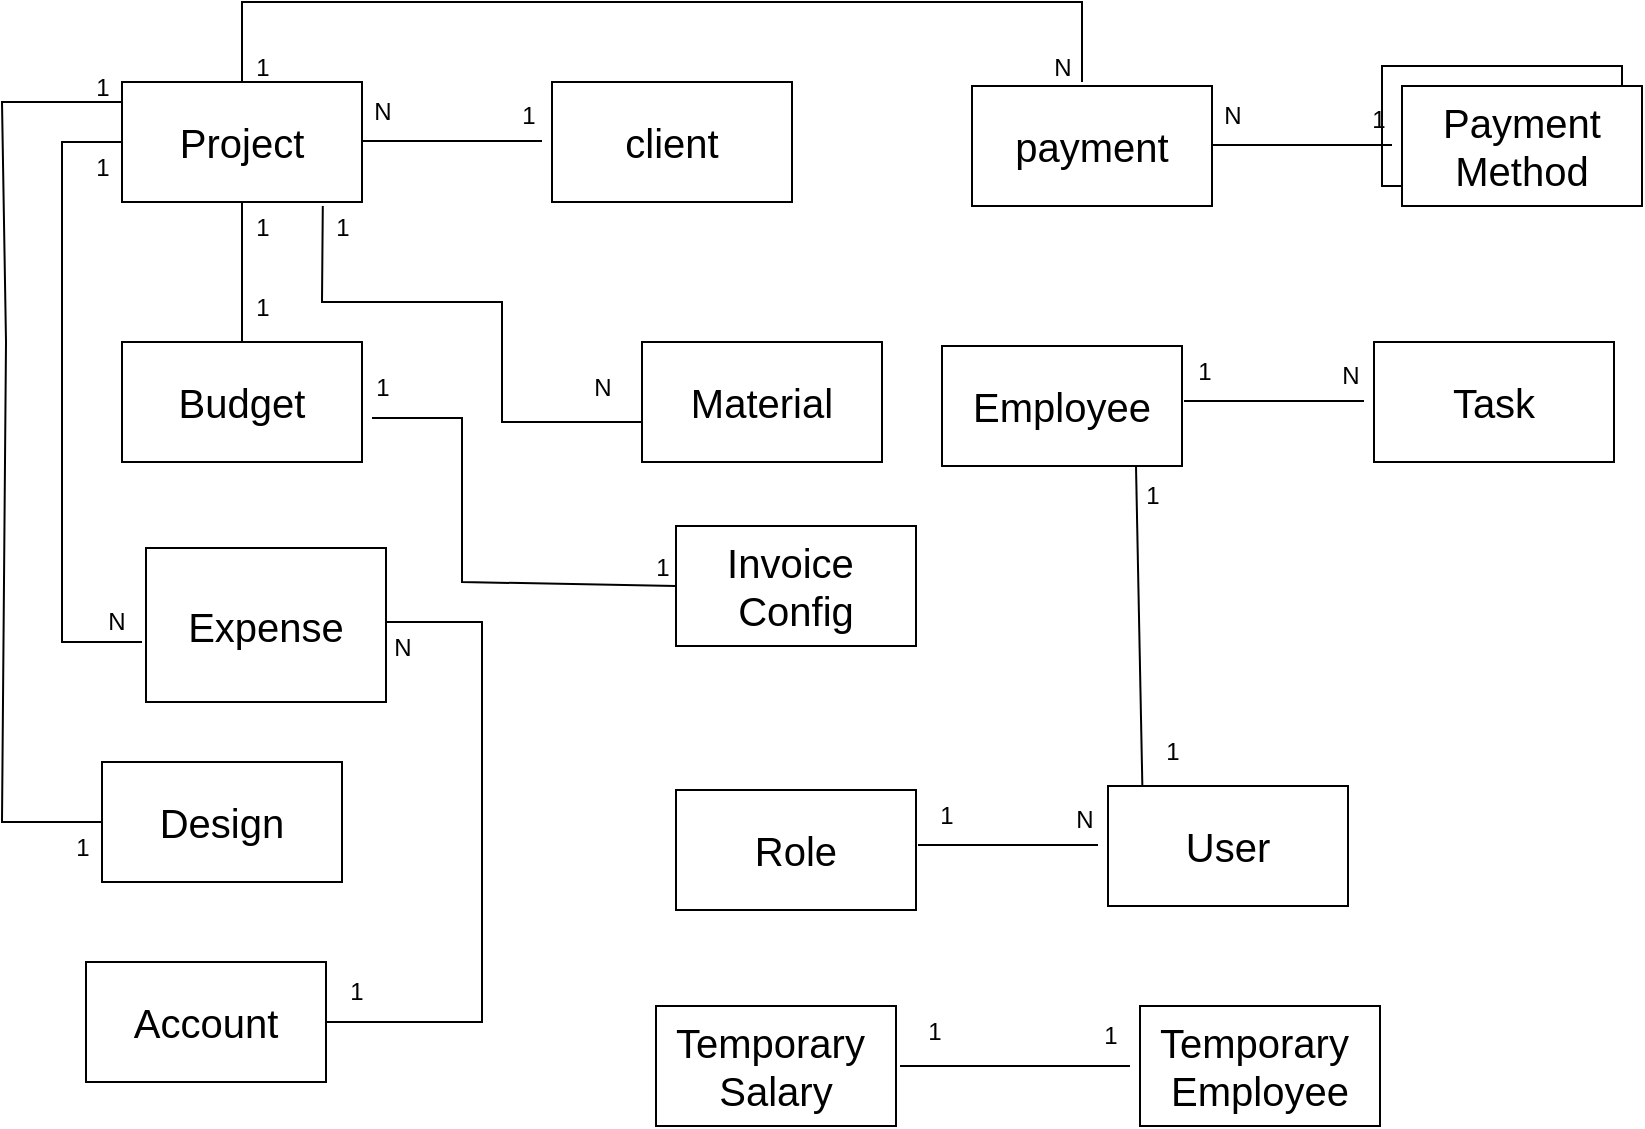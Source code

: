 <mxfile version="24.2.1" type="device">
  <diagram name="Page-1" id="BHaeUw2jec1ACdndj3Xi">
    <mxGraphModel dx="910" dy="459" grid="1" gridSize="10" guides="1" tooltips="1" connect="1" arrows="1" fold="1" page="1" pageScale="1" pageWidth="827" pageHeight="1169" math="0" shadow="0">
      <root>
        <mxCell id="0" />
        <mxCell id="1" parent="0" />
        <mxCell id="_d0kSf7f0uNMeueQVCch-12" value="&lt;font style=&quot;font-size: 20px;&quot;&gt;Payment&lt;/font&gt;&lt;div&gt;&lt;font style=&quot;font-size: 20px;&quot;&gt;Method&lt;/font&gt;&lt;/div&gt;" style="rounded=0;whiteSpace=wrap;html=1;" vertex="1" parent="1">
          <mxGeometry x="730" y="82" width="120" height="60" as="geometry" />
        </mxCell>
        <mxCell id="_d0kSf7f0uNMeueQVCch-475" value="&lt;font style=&quot;font-size: 20px;&quot;&gt;Project&lt;/font&gt;" style="rounded=0;whiteSpace=wrap;html=1;" vertex="1" parent="1">
          <mxGeometry x="100" y="90" width="120" height="60" as="geometry" />
        </mxCell>
        <mxCell id="_d0kSf7f0uNMeueQVCch-476" value="" style="endArrow=none;html=1;rounded=0;" edge="1" parent="1">
          <mxGeometry width="50" height="50" relative="1" as="geometry">
            <mxPoint x="220" y="119.5" as="sourcePoint" />
            <mxPoint x="310" y="119.5" as="targetPoint" />
            <Array as="points">
              <mxPoint x="260" y="119.5" />
            </Array>
          </mxGeometry>
        </mxCell>
        <mxCell id="_d0kSf7f0uNMeueQVCch-477" value="&lt;font style=&quot;font-size: 20px;&quot;&gt;client&lt;/font&gt;" style="rounded=0;whiteSpace=wrap;html=1;" vertex="1" parent="1">
          <mxGeometry x="315" y="90" width="120" height="60" as="geometry" />
        </mxCell>
        <mxCell id="_d0kSf7f0uNMeueQVCch-478" value="&lt;font style=&quot;font-size: 20px;&quot;&gt;Budget&lt;/font&gt;" style="rounded=0;whiteSpace=wrap;html=1;" vertex="1" parent="1">
          <mxGeometry x="100" y="220" width="120" height="60" as="geometry" />
        </mxCell>
        <mxCell id="_d0kSf7f0uNMeueQVCch-479" value="" style="endArrow=none;html=1;rounded=0;exitX=0.5;exitY=1;exitDx=0;exitDy=0;entryX=0.5;entryY=0;entryDx=0;entryDy=0;" edge="1" parent="1" source="_d0kSf7f0uNMeueQVCch-475" target="_d0kSf7f0uNMeueQVCch-478">
          <mxGeometry width="50" height="50" relative="1" as="geometry">
            <mxPoint x="120" y="190" as="sourcePoint" />
            <mxPoint x="160" y="210" as="targetPoint" />
            <Array as="points">
              <mxPoint x="160" y="190" />
            </Array>
          </mxGeometry>
        </mxCell>
        <mxCell id="_d0kSf7f0uNMeueQVCch-480" value="N" style="text;html=1;align=center;verticalAlign=middle;resizable=0;points=[];autosize=1;strokeColor=none;fillColor=none;" vertex="1" parent="1">
          <mxGeometry x="215" y="90" width="30" height="30" as="geometry" />
        </mxCell>
        <mxCell id="_d0kSf7f0uNMeueQVCch-481" value="1" style="text;html=1;align=center;verticalAlign=middle;resizable=0;points=[];autosize=1;strokeColor=none;fillColor=none;" vertex="1" parent="1">
          <mxGeometry x="288" y="92" width="30" height="30" as="geometry" />
        </mxCell>
        <mxCell id="_d0kSf7f0uNMeueQVCch-482" value="1" style="text;html=1;align=center;verticalAlign=middle;resizable=0;points=[];autosize=1;strokeColor=none;fillColor=none;rotation=0;" vertex="1" parent="1">
          <mxGeometry x="155" y="148" width="30" height="30" as="geometry" />
        </mxCell>
        <mxCell id="_d0kSf7f0uNMeueQVCch-483" value="1" style="text;html=1;align=center;verticalAlign=middle;resizable=0;points=[];autosize=1;strokeColor=none;fillColor=none;" vertex="1" parent="1">
          <mxGeometry x="155" y="188" width="30" height="30" as="geometry" />
        </mxCell>
        <mxCell id="_d0kSf7f0uNMeueQVCch-484" value="&lt;font style=&quot;font-size: 20px;&quot;&gt;payment&lt;/font&gt;" style="rounded=0;whiteSpace=wrap;html=1;" vertex="1" parent="1">
          <mxGeometry x="525" y="92" width="120" height="60" as="geometry" />
        </mxCell>
        <mxCell id="_d0kSf7f0uNMeueQVCch-485" value="" style="endArrow=none;html=1;rounded=0;" edge="1" parent="1">
          <mxGeometry width="50" height="50" relative="1" as="geometry">
            <mxPoint x="645" y="121.5" as="sourcePoint" />
            <mxPoint x="735" y="121.5" as="targetPoint" />
            <Array as="points">
              <mxPoint x="685" y="121.5" />
            </Array>
          </mxGeometry>
        </mxCell>
        <mxCell id="_d0kSf7f0uNMeueQVCch-486" value="&lt;font style=&quot;font-size: 20px;&quot;&gt;Payment&lt;/font&gt;&lt;div&gt;&lt;font style=&quot;font-size: 20px;&quot;&gt;Method&lt;/font&gt;&lt;/div&gt;" style="rounded=0;whiteSpace=wrap;html=1;" vertex="1" parent="1">
          <mxGeometry x="740" y="92" width="120" height="60" as="geometry" />
        </mxCell>
        <mxCell id="_d0kSf7f0uNMeueQVCch-487" value="N" style="text;html=1;align=center;verticalAlign=middle;resizable=0;points=[];autosize=1;strokeColor=none;fillColor=none;" vertex="1" parent="1">
          <mxGeometry x="640" y="92" width="30" height="30" as="geometry" />
        </mxCell>
        <mxCell id="_d0kSf7f0uNMeueQVCch-488" value="1" style="text;html=1;align=center;verticalAlign=middle;resizable=0;points=[];autosize=1;strokeColor=none;fillColor=none;" vertex="1" parent="1">
          <mxGeometry x="713" y="94" width="30" height="30" as="geometry" />
        </mxCell>
        <mxCell id="_d0kSf7f0uNMeueQVCch-489" value="" style="endArrow=none;html=1;rounded=0;exitX=0.5;exitY=0;exitDx=0;exitDy=0;" edge="1" parent="1" source="_d0kSf7f0uNMeueQVCch-475">
          <mxGeometry width="50" height="50" relative="1" as="geometry">
            <mxPoint x="155" y="80" as="sourcePoint" />
            <mxPoint x="580" y="90" as="targetPoint" />
            <Array as="points">
              <mxPoint x="160" y="50" />
              <mxPoint x="380" y="50" />
              <mxPoint x="490" y="50" />
              <mxPoint x="550" y="50" />
              <mxPoint x="580" y="50" />
            </Array>
          </mxGeometry>
        </mxCell>
        <mxCell id="_d0kSf7f0uNMeueQVCch-490" value="&lt;font style=&quot;font-size: 20px;&quot;&gt;Employee&lt;/font&gt;" style="rounded=0;whiteSpace=wrap;html=1;" vertex="1" parent="1">
          <mxGeometry x="510" y="222" width="120" height="60" as="geometry" />
        </mxCell>
        <mxCell id="_d0kSf7f0uNMeueQVCch-491" value="" style="endArrow=none;html=1;rounded=0;" edge="1" parent="1">
          <mxGeometry width="50" height="50" relative="1" as="geometry">
            <mxPoint x="631" y="249.5" as="sourcePoint" />
            <mxPoint x="721" y="249.5" as="targetPoint" />
            <Array as="points">
              <mxPoint x="671" y="249.5" />
            </Array>
          </mxGeometry>
        </mxCell>
        <mxCell id="_d0kSf7f0uNMeueQVCch-492" value="&lt;font style=&quot;font-size: 20px;&quot;&gt;Task&lt;/font&gt;" style="rounded=0;whiteSpace=wrap;html=1;" vertex="1" parent="1">
          <mxGeometry x="726" y="220" width="120" height="60" as="geometry" />
        </mxCell>
        <mxCell id="_d0kSf7f0uNMeueQVCch-493" value="1" style="text;html=1;align=center;verticalAlign=middle;resizable=0;points=[];autosize=1;strokeColor=none;fillColor=none;" vertex="1" parent="1">
          <mxGeometry x="626" y="220" width="30" height="30" as="geometry" />
        </mxCell>
        <mxCell id="_d0kSf7f0uNMeueQVCch-494" value="N" style="text;html=1;align=center;verticalAlign=middle;resizable=0;points=[];autosize=1;strokeColor=none;fillColor=none;" vertex="1" parent="1">
          <mxGeometry x="699" y="222" width="30" height="30" as="geometry" />
        </mxCell>
        <mxCell id="_d0kSf7f0uNMeueQVCch-495" value="1" style="text;html=1;align=center;verticalAlign=middle;resizable=0;points=[];autosize=1;strokeColor=none;fillColor=none;" vertex="1" parent="1">
          <mxGeometry x="155" y="68" width="30" height="30" as="geometry" />
        </mxCell>
        <mxCell id="_d0kSf7f0uNMeueQVCch-496" value="N" style="text;html=1;align=center;verticalAlign=middle;resizable=0;points=[];autosize=1;strokeColor=none;fillColor=none;" vertex="1" parent="1">
          <mxGeometry x="555" y="68" width="30" height="30" as="geometry" />
        </mxCell>
        <mxCell id="_d0kSf7f0uNMeueQVCch-497" value="&lt;font style=&quot;font-size: 20px;&quot;&gt;Material&lt;/font&gt;" style="rounded=0;whiteSpace=wrap;html=1;" vertex="1" parent="1">
          <mxGeometry x="360" y="220" width="120" height="60" as="geometry" />
        </mxCell>
        <mxCell id="_d0kSf7f0uNMeueQVCch-498" value="" style="endArrow=none;html=1;rounded=0;entryX=0.92;entryY=1.033;entryDx=0;entryDy=0;entryPerimeter=0;exitX=0;exitY=0.667;exitDx=0;exitDy=0;exitPerimeter=0;" edge="1" parent="1" source="_d0kSf7f0uNMeueQVCch-497">
          <mxGeometry width="50" height="50" relative="1" as="geometry">
            <mxPoint x="320" y="270" as="sourcePoint" />
            <mxPoint x="200.4" y="152.0" as="targetPoint" />
            <Array as="points">
              <mxPoint x="290" y="260" />
              <mxPoint x="290" y="200" />
              <mxPoint x="200" y="200.02" />
            </Array>
          </mxGeometry>
        </mxCell>
        <mxCell id="_d0kSf7f0uNMeueQVCch-499" value="1" style="text;html=1;align=center;verticalAlign=middle;resizable=0;points=[];autosize=1;strokeColor=none;fillColor=none;" vertex="1" parent="1">
          <mxGeometry x="195" y="148" width="30" height="30" as="geometry" />
        </mxCell>
        <mxCell id="_d0kSf7f0uNMeueQVCch-500" value="N" style="text;html=1;align=center;verticalAlign=middle;resizable=0;points=[];autosize=1;strokeColor=none;fillColor=none;" vertex="1" parent="1">
          <mxGeometry x="325" y="228" width="30" height="30" as="geometry" />
        </mxCell>
        <mxCell id="_d0kSf7f0uNMeueQVCch-501" value="&lt;font style=&quot;font-size: 20px;&quot;&gt;Expense&lt;/font&gt;" style="rounded=0;whiteSpace=wrap;html=1;" vertex="1" parent="1">
          <mxGeometry x="112" y="323" width="120" height="77" as="geometry" />
        </mxCell>
        <mxCell id="_d0kSf7f0uNMeueQVCch-502" value="" style="endArrow=none;html=1;rounded=0;" edge="1" parent="1">
          <mxGeometry width="50" height="50" relative="1" as="geometry">
            <mxPoint x="110" y="370" as="sourcePoint" />
            <mxPoint x="100" y="120" as="targetPoint" />
            <Array as="points">
              <mxPoint x="90" y="370" />
              <mxPoint x="70" y="370" />
              <mxPoint x="70" y="250" />
              <mxPoint x="70" y="120" />
            </Array>
          </mxGeometry>
        </mxCell>
        <mxCell id="_d0kSf7f0uNMeueQVCch-503" value="1" style="text;html=1;align=center;verticalAlign=middle;resizable=0;points=[];autosize=1;strokeColor=none;fillColor=none;" vertex="1" parent="1">
          <mxGeometry x="75" y="118" width="30" height="30" as="geometry" />
        </mxCell>
        <mxCell id="_d0kSf7f0uNMeueQVCch-504" value="N" style="text;html=1;align=center;verticalAlign=middle;resizable=0;points=[];autosize=1;strokeColor=none;fillColor=none;" vertex="1" parent="1">
          <mxGeometry x="82" y="345" width="30" height="30" as="geometry" />
        </mxCell>
        <mxCell id="_d0kSf7f0uNMeueQVCch-505" value="&lt;font style=&quot;font-size: 20px;&quot;&gt;Role&lt;/font&gt;" style="rounded=0;whiteSpace=wrap;html=1;" vertex="1" parent="1">
          <mxGeometry x="377" y="444" width="120" height="60" as="geometry" />
        </mxCell>
        <mxCell id="_d0kSf7f0uNMeueQVCch-506" value="" style="endArrow=none;html=1;rounded=0;" edge="1" parent="1">
          <mxGeometry width="50" height="50" relative="1" as="geometry">
            <mxPoint x="498" y="471.5" as="sourcePoint" />
            <mxPoint x="588" y="471.5" as="targetPoint" />
            <Array as="points">
              <mxPoint x="538" y="471.5" />
            </Array>
          </mxGeometry>
        </mxCell>
        <mxCell id="_d0kSf7f0uNMeueQVCch-507" value="&lt;font style=&quot;font-size: 20px;&quot;&gt;User&lt;/font&gt;" style="rounded=0;whiteSpace=wrap;html=1;" vertex="1" parent="1">
          <mxGeometry x="593" y="442" width="120" height="60" as="geometry" />
        </mxCell>
        <mxCell id="_d0kSf7f0uNMeueQVCch-508" value="1" style="text;html=1;align=center;verticalAlign=middle;resizable=0;points=[];autosize=1;strokeColor=none;fillColor=none;" vertex="1" parent="1">
          <mxGeometry x="497" y="442" width="30" height="30" as="geometry" />
        </mxCell>
        <mxCell id="_d0kSf7f0uNMeueQVCch-509" value="N" style="text;html=1;align=center;verticalAlign=middle;resizable=0;points=[];autosize=1;strokeColor=none;fillColor=none;" vertex="1" parent="1">
          <mxGeometry x="566" y="444" width="30" height="30" as="geometry" />
        </mxCell>
        <mxCell id="_d0kSf7f0uNMeueQVCch-510" value="" style="endArrow=none;html=1;rounded=0;entryX=0;entryY=0.167;entryDx=0;entryDy=0;entryPerimeter=0;" edge="1" parent="1" target="_d0kSf7f0uNMeueQVCch-475">
          <mxGeometry width="50" height="50" relative="1" as="geometry">
            <mxPoint x="90" y="460" as="sourcePoint" />
            <mxPoint x="100" y="95" as="targetPoint" />
            <Array as="points">
              <mxPoint x="90" y="460" />
              <mxPoint x="40" y="460" />
              <mxPoint x="42" y="220" />
              <mxPoint x="40" y="100" />
            </Array>
          </mxGeometry>
        </mxCell>
        <mxCell id="_d0kSf7f0uNMeueQVCch-511" value="&lt;font style=&quot;font-size: 20px;&quot;&gt;Design&lt;/font&gt;" style="rounded=0;whiteSpace=wrap;html=1;" vertex="1" parent="1">
          <mxGeometry x="90" y="430" width="120" height="60" as="geometry" />
        </mxCell>
        <mxCell id="_d0kSf7f0uNMeueQVCch-512" value="&lt;font style=&quot;font-size: 20px;&quot;&gt;Temporary&amp;nbsp;&lt;/font&gt;&lt;div&gt;&lt;font style=&quot;font-size: 20px;&quot;&gt;Salary&lt;/font&gt;&lt;/div&gt;" style="rounded=0;whiteSpace=wrap;html=1;" vertex="1" parent="1">
          <mxGeometry x="367" y="552" width="120" height="60" as="geometry" />
        </mxCell>
        <mxCell id="_d0kSf7f0uNMeueQVCch-513" value="&lt;font style=&quot;font-size: 20px;&quot;&gt;Temporary&amp;nbsp;&lt;/font&gt;&lt;div&gt;&lt;font style=&quot;font-size: 20px;&quot;&gt;Employee&lt;/font&gt;&lt;/div&gt;" style="rounded=0;whiteSpace=wrap;html=1;" vertex="1" parent="1">
          <mxGeometry x="609" y="552" width="120" height="60" as="geometry" />
        </mxCell>
        <mxCell id="_d0kSf7f0uNMeueQVCch-514" value="&lt;span style=&quot;font-size: 20px;&quot;&gt;Account&lt;/span&gt;" style="rounded=0;whiteSpace=wrap;html=1;" vertex="1" parent="1">
          <mxGeometry x="82" y="530" width="120" height="60" as="geometry" />
        </mxCell>
        <mxCell id="_d0kSf7f0uNMeueQVCch-515" value="" style="endArrow=none;html=1;rounded=0;" edge="1" parent="1">
          <mxGeometry width="50" height="50" relative="1" as="geometry">
            <mxPoint x="489" y="582" as="sourcePoint" />
            <mxPoint x="604" y="582" as="targetPoint" />
          </mxGeometry>
        </mxCell>
        <mxCell id="_d0kSf7f0uNMeueQVCch-516" value="1" style="text;html=1;align=center;verticalAlign=middle;resizable=0;points=[];autosize=1;strokeColor=none;fillColor=none;" vertex="1" parent="1">
          <mxGeometry x="65" y="458" width="30" height="30" as="geometry" />
        </mxCell>
        <mxCell id="_d0kSf7f0uNMeueQVCch-517" value="1" style="text;html=1;align=center;verticalAlign=middle;resizable=0;points=[];autosize=1;strokeColor=none;fillColor=none;" vertex="1" parent="1">
          <mxGeometry x="75" y="78" width="30" height="30" as="geometry" />
        </mxCell>
        <mxCell id="_d0kSf7f0uNMeueQVCch-518" value="1" style="text;html=1;align=center;verticalAlign=middle;resizable=0;points=[];autosize=1;strokeColor=none;fillColor=none;" vertex="1" parent="1">
          <mxGeometry x="579" y="552" width="30" height="30" as="geometry" />
        </mxCell>
        <mxCell id="_d0kSf7f0uNMeueQVCch-519" value="1" style="text;html=1;align=center;verticalAlign=middle;resizable=0;points=[];autosize=1;strokeColor=none;fillColor=none;" vertex="1" parent="1">
          <mxGeometry x="491" y="550" width="30" height="30" as="geometry" />
        </mxCell>
        <mxCell id="_d0kSf7f0uNMeueQVCch-520" value="" style="endArrow=none;html=1;rounded=0;entryX=1;entryY=0.5;entryDx=0;entryDy=0;" edge="1" parent="1" target="_d0kSf7f0uNMeueQVCch-514">
          <mxGeometry width="50" height="50" relative="1" as="geometry">
            <mxPoint x="232" y="360" as="sourcePoint" />
            <mxPoint x="300" y="570" as="targetPoint" />
            <Array as="points">
              <mxPoint x="280" y="360" />
              <mxPoint x="280" y="470" />
              <mxPoint x="280" y="560" />
            </Array>
          </mxGeometry>
        </mxCell>
        <mxCell id="_d0kSf7f0uNMeueQVCch-521" value="N" style="text;html=1;align=center;verticalAlign=middle;resizable=0;points=[];autosize=1;strokeColor=none;fillColor=none;" vertex="1" parent="1">
          <mxGeometry x="225" y="358" width="30" height="30" as="geometry" />
        </mxCell>
        <mxCell id="_d0kSf7f0uNMeueQVCch-522" value="1" style="text;html=1;align=center;verticalAlign=middle;resizable=0;points=[];autosize=1;strokeColor=none;fillColor=none;" vertex="1" parent="1">
          <mxGeometry x="202" y="530" width="30" height="30" as="geometry" />
        </mxCell>
        <mxCell id="_d0kSf7f0uNMeueQVCch-523" value="" style="endArrow=none;html=1;rounded=0;exitX=0.75;exitY=1;exitDx=0;exitDy=0;entryX=0.006;entryY=1.067;entryDx=0;entryDy=0;entryPerimeter=0;" edge="1" parent="1" target="_d0kSf7f0uNMeueQVCch-525">
          <mxGeometry width="50" height="50" relative="1" as="geometry">
            <mxPoint x="607" y="282" as="sourcePoint" />
            <mxPoint x="614" y="440" as="targetPoint" />
            <Array as="points" />
          </mxGeometry>
        </mxCell>
        <mxCell id="_d0kSf7f0uNMeueQVCch-524" value="1" style="text;html=1;align=center;verticalAlign=middle;resizable=0;points=[];autosize=1;strokeColor=none;fillColor=none;" vertex="1" parent="1">
          <mxGeometry x="600" y="282" width="30" height="30" as="geometry" />
        </mxCell>
        <mxCell id="_d0kSf7f0uNMeueQVCch-525" value="1" style="text;html=1;align=center;verticalAlign=middle;resizable=0;points=[];autosize=1;strokeColor=none;fillColor=none;" vertex="1" parent="1">
          <mxGeometry x="610" y="410" width="30" height="30" as="geometry" />
        </mxCell>
        <mxCell id="_d0kSf7f0uNMeueQVCch-526" value="&lt;span style=&quot;font-size: 20px;&quot;&gt;Invoice&amp;nbsp;&lt;/span&gt;&lt;div&gt;&lt;span style=&quot;font-size: 20px;&quot;&gt;Config&lt;/span&gt;&lt;/div&gt;" style="rounded=0;whiteSpace=wrap;html=1;" vertex="1" parent="1">
          <mxGeometry x="377" y="312" width="120" height="60" as="geometry" />
        </mxCell>
        <mxCell id="_d0kSf7f0uNMeueQVCch-527" value="" style="endArrow=none;html=1;rounded=0;exitX=0.75;exitY=1;exitDx=0;exitDy=0;entryX=0;entryY=0.5;entryDx=0;entryDy=0;" edge="1" parent="1" target="_d0kSf7f0uNMeueQVCch-526">
          <mxGeometry width="50" height="50" relative="1" as="geometry">
            <mxPoint x="225" y="258" as="sourcePoint" />
            <mxPoint x="290" y="320" as="targetPoint" />
            <Array as="points">
              <mxPoint x="270" y="258" />
              <mxPoint x="270" y="340" />
            </Array>
          </mxGeometry>
        </mxCell>
        <mxCell id="_d0kSf7f0uNMeueQVCch-528" value="1" style="text;html=1;align=center;verticalAlign=middle;resizable=0;points=[];autosize=1;strokeColor=none;fillColor=none;" vertex="1" parent="1">
          <mxGeometry x="215" y="228" width="30" height="30" as="geometry" />
        </mxCell>
        <mxCell id="_d0kSf7f0uNMeueQVCch-529" value="1" style="text;html=1;align=center;verticalAlign=middle;resizable=0;points=[];autosize=1;strokeColor=none;fillColor=none;" vertex="1" parent="1">
          <mxGeometry x="355" y="318" width="30" height="30" as="geometry" />
        </mxCell>
      </root>
    </mxGraphModel>
  </diagram>
</mxfile>
